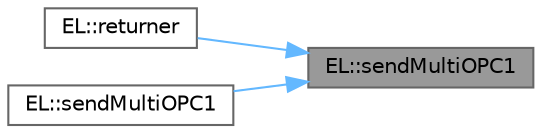 digraph "EL::sendMultiOPC1"
{
 // LATEX_PDF_SIZE
  bgcolor="transparent";
  edge [fontname=Helvetica,fontsize=10,labelfontname=Helvetica,labelfontsize=10];
  node [fontname=Helvetica,fontsize=10,shape=box,height=0.2,width=0.4];
  rankdir="RL";
  Node1 [label="EL::sendMultiOPC1",height=0.2,width=0.4,color="gray40", fillcolor="grey60", style="filled", fontcolor="black",tooltip=" "];
  Node1 -> Node2 [dir="back",color="steelblue1",style="solid"];
  Node2 [label="EL::returner",height=0.2,width=0.4,color="grey40", fillcolor="white", style="filled",URL="$class_e_l.html#a54d6de75eb5743e2d80dbe81c93993ed",tooltip=" "];
  Node1 -> Node3 [dir="back",color="steelblue1",style="solid"];
  Node3 [label="EL::sendMultiOPC1",height=0.2,width=0.4,color="grey40", fillcolor="white", style="filled",URL="$class_e_l.html#aee174fdf4b60605fd2c68367013ea196",tooltip=" "];
}
